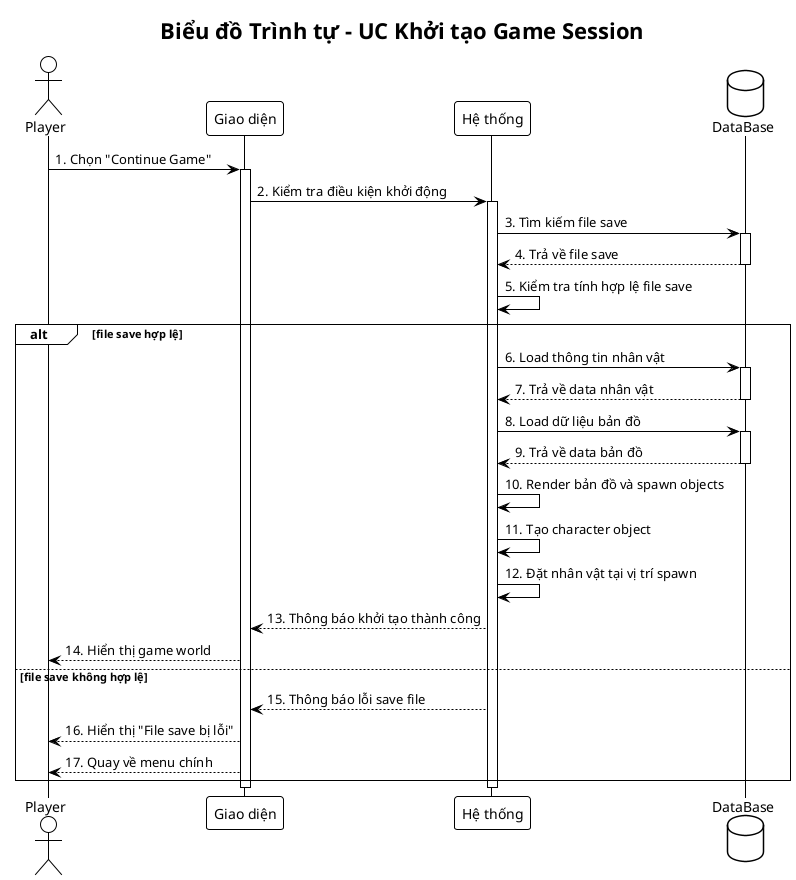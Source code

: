 @startuml Sequence_Diagram_Game_Session
!theme plain

title Biểu đồ Trình tự - UC Khởi tạo Game Session

actor Player
participant "Giao diện" as UI
participant "Hệ thống" as System
database "DataBase" as DB

Player -> UI: 1. Chọn "Continue Game"
activate UI
UI -> System: 2. Kiểm tra điều kiện khởi động
activate System

System -> DB: 3. Tìm kiếm file save
activate DB
DB --> System: 4. Trả về file save
deactivate DB

System -> System: 5. Kiểm tra tính hợp lệ file save

alt file save hợp lệ
    System -> DB: 6. Load thông tin nhân vật
    activate DB
    DB --> System: 7. Trả về data nhân vật
    deactivate DB
    
    System -> DB: 8. Load dữ liệu bản đồ
    activate DB
    DB --> System: 9. Trả về data bản đồ
    deactivate DB
    
    System -> System: 10. Render bản đồ và spawn objects
    System -> System: 11. Tạo character object
    System -> System: 12. Đặt nhân vật tại vị trí spawn
    
    System --> UI: 13. Thông báo khởi tạo thành công
    UI --> Player: 14. Hiển thị game world
    
else file save không hợp lệ
    System --> UI: 15. Thông báo lỗi save file
    UI --> Player: 16. Hiển thị "File save bị lỗi"
    UI --> Player: 17. Quay về menu chính
end

deactivate System
deactivate UI

@enduml